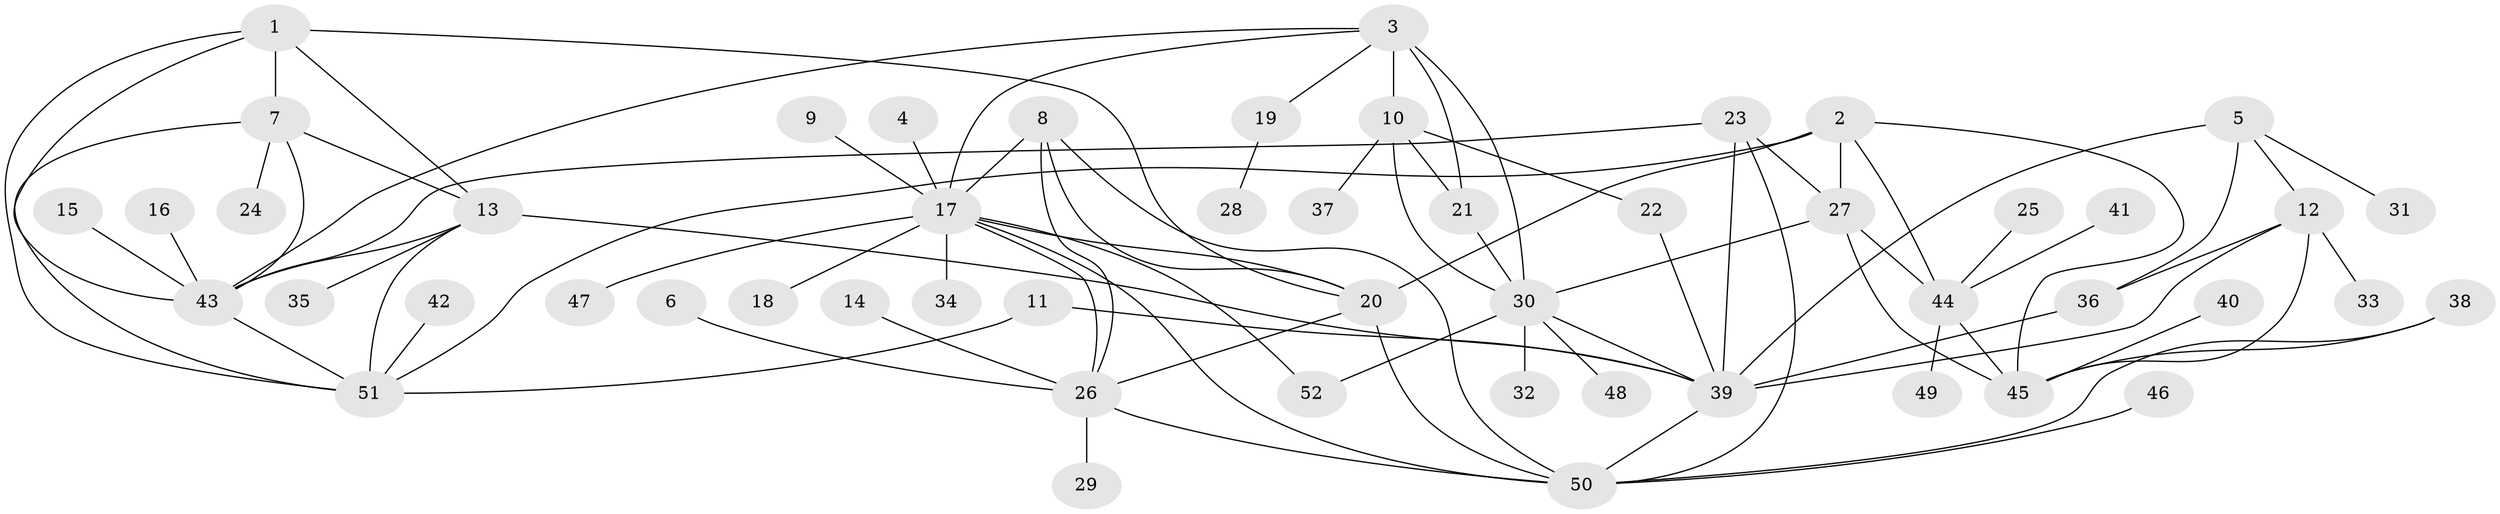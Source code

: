 // original degree distribution, {8: 0.04854368932038835, 5: 0.038834951456310676, 10: 0.019417475728155338, 6: 0.038834951456310676, 9: 0.02912621359223301, 7: 0.038834951456310676, 13: 0.009708737864077669, 4: 0.019417475728155338, 12: 0.009708737864077669, 3: 0.04854368932038835, 1: 0.5728155339805825, 2: 0.1262135922330097}
// Generated by graph-tools (version 1.1) at 2025/02/03/09/25 03:02:45]
// undirected, 52 vertices, 85 edges
graph export_dot {
graph [start="1"]
  node [color=gray90,style=filled];
  1;
  2;
  3;
  4;
  5;
  6;
  7;
  8;
  9;
  10;
  11;
  12;
  13;
  14;
  15;
  16;
  17;
  18;
  19;
  20;
  21;
  22;
  23;
  24;
  25;
  26;
  27;
  28;
  29;
  30;
  31;
  32;
  33;
  34;
  35;
  36;
  37;
  38;
  39;
  40;
  41;
  42;
  43;
  44;
  45;
  46;
  47;
  48;
  49;
  50;
  51;
  52;
  1 -- 7 [weight=1.0];
  1 -- 13 [weight=1.0];
  1 -- 20 [weight=1.0];
  1 -- 43 [weight=1.0];
  1 -- 51 [weight=1.0];
  2 -- 20 [weight=1.0];
  2 -- 27 [weight=2.0];
  2 -- 44 [weight=1.0];
  2 -- 45 [weight=1.0];
  2 -- 51 [weight=1.0];
  3 -- 10 [weight=1.0];
  3 -- 17 [weight=1.0];
  3 -- 19 [weight=1.0];
  3 -- 21 [weight=2.0];
  3 -- 30 [weight=1.0];
  3 -- 43 [weight=1.0];
  4 -- 17 [weight=1.0];
  5 -- 12 [weight=1.0];
  5 -- 31 [weight=1.0];
  5 -- 36 [weight=1.0];
  5 -- 39 [weight=2.0];
  6 -- 26 [weight=1.0];
  7 -- 13 [weight=1.0];
  7 -- 24 [weight=1.0];
  7 -- 43 [weight=1.0];
  7 -- 51 [weight=1.0];
  8 -- 17 [weight=1.0];
  8 -- 20 [weight=1.0];
  8 -- 26 [weight=1.0];
  8 -- 50 [weight=1.0];
  9 -- 17 [weight=1.0];
  10 -- 21 [weight=2.0];
  10 -- 22 [weight=1.0];
  10 -- 30 [weight=1.0];
  10 -- 37 [weight=1.0];
  11 -- 39 [weight=1.0];
  11 -- 51 [weight=1.0];
  12 -- 33 [weight=1.0];
  12 -- 36 [weight=1.0];
  12 -- 39 [weight=2.0];
  12 -- 45 [weight=1.0];
  13 -- 35 [weight=1.0];
  13 -- 39 [weight=1.0];
  13 -- 43 [weight=1.0];
  13 -- 51 [weight=1.0];
  14 -- 26 [weight=1.0];
  15 -- 43 [weight=1.0];
  16 -- 43 [weight=1.0];
  17 -- 18 [weight=1.0];
  17 -- 20 [weight=1.0];
  17 -- 26 [weight=1.0];
  17 -- 34 [weight=1.0];
  17 -- 47 [weight=1.0];
  17 -- 50 [weight=1.0];
  17 -- 52 [weight=1.0];
  19 -- 28 [weight=1.0];
  20 -- 26 [weight=1.0];
  20 -- 50 [weight=1.0];
  21 -- 30 [weight=2.0];
  22 -- 39 [weight=1.0];
  23 -- 27 [weight=1.0];
  23 -- 39 [weight=1.0];
  23 -- 43 [weight=1.0];
  23 -- 50 [weight=1.0];
  25 -- 44 [weight=1.0];
  26 -- 29 [weight=1.0];
  26 -- 50 [weight=1.0];
  27 -- 30 [weight=1.0];
  27 -- 44 [weight=2.0];
  27 -- 45 [weight=2.0];
  30 -- 32 [weight=1.0];
  30 -- 39 [weight=2.0];
  30 -- 48 [weight=1.0];
  30 -- 52 [weight=1.0];
  36 -- 39 [weight=2.0];
  38 -- 45 [weight=1.0];
  38 -- 50 [weight=1.0];
  39 -- 50 [weight=1.0];
  40 -- 45 [weight=1.0];
  41 -- 44 [weight=1.0];
  42 -- 51 [weight=1.0];
  43 -- 51 [weight=1.0];
  44 -- 45 [weight=1.0];
  44 -- 49 [weight=1.0];
  46 -- 50 [weight=1.0];
}
